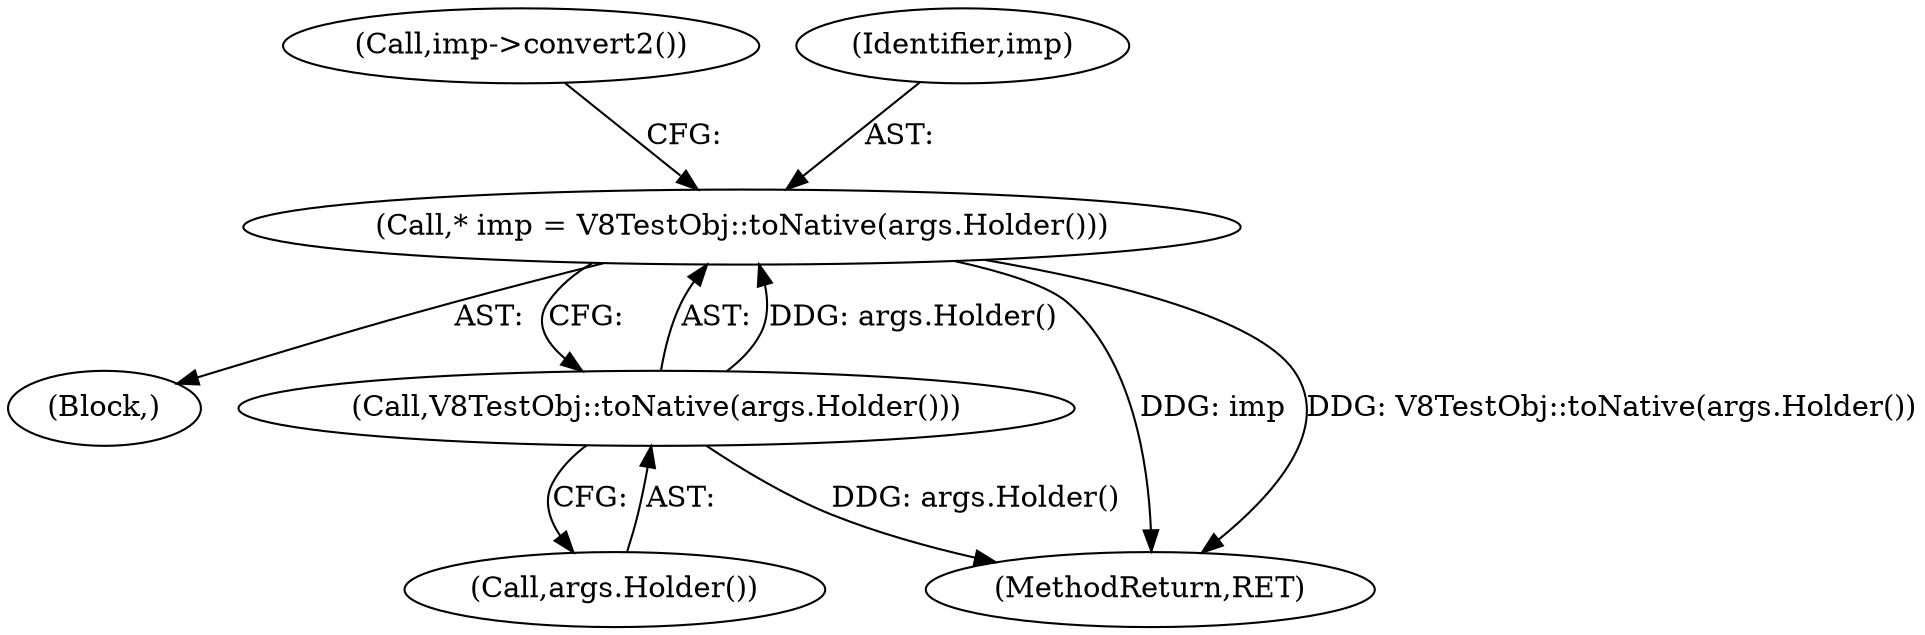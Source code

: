 digraph "0_Chrome_e9372a1bfd3588a80fcf49aa07321f0971dd6091_12@pointer" {
"1000113" [label="(Call,* imp = V8TestObj::toNative(args.Holder()))"];
"1000115" [label="(Call,V8TestObj::toNative(args.Holder()))"];
"1000115" [label="(Call,V8TestObj::toNative(args.Holder()))"];
"1000117" [label="(Call,imp->convert2())"];
"1000114" [label="(Identifier,imp)"];
"1000113" [label="(Call,* imp = V8TestObj::toNative(args.Holder()))"];
"1000102" [label="(Block,)"];
"1000118" [label="(MethodReturn,RET)"];
"1000116" [label="(Call,args.Holder())"];
"1000113" -> "1000102"  [label="AST: "];
"1000113" -> "1000115"  [label="CFG: "];
"1000114" -> "1000113"  [label="AST: "];
"1000115" -> "1000113"  [label="AST: "];
"1000117" -> "1000113"  [label="CFG: "];
"1000113" -> "1000118"  [label="DDG: imp"];
"1000113" -> "1000118"  [label="DDG: V8TestObj::toNative(args.Holder())"];
"1000115" -> "1000113"  [label="DDG: args.Holder()"];
"1000115" -> "1000116"  [label="CFG: "];
"1000116" -> "1000115"  [label="AST: "];
"1000115" -> "1000118"  [label="DDG: args.Holder()"];
}
